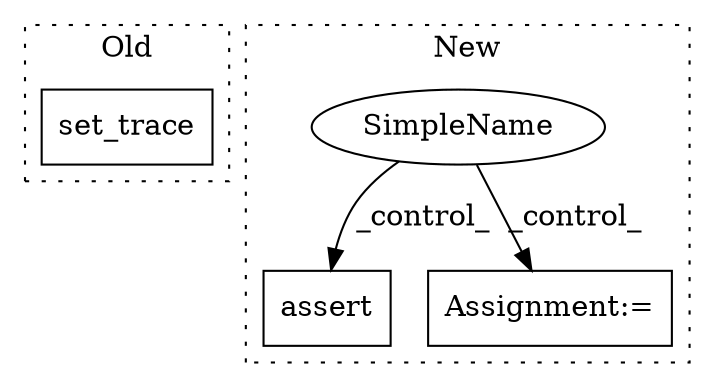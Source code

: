 digraph G {
subgraph cluster0 {
1 [label="set_trace" a="32" s="3462" l="11" shape="box"];
label = "Old";
style="dotted";
}
subgraph cluster1 {
2 [label="assert" a="32" s="5410,5463" l="14,1" shape="box"];
3 [label="SimpleName" a="42" s="" l="" shape="ellipse"];
4 [label="Assignment:=" a="7" s="5286" l="1" shape="box"];
label = "New";
style="dotted";
}
3 -> 4 [label="_control_"];
3 -> 2 [label="_control_"];
}